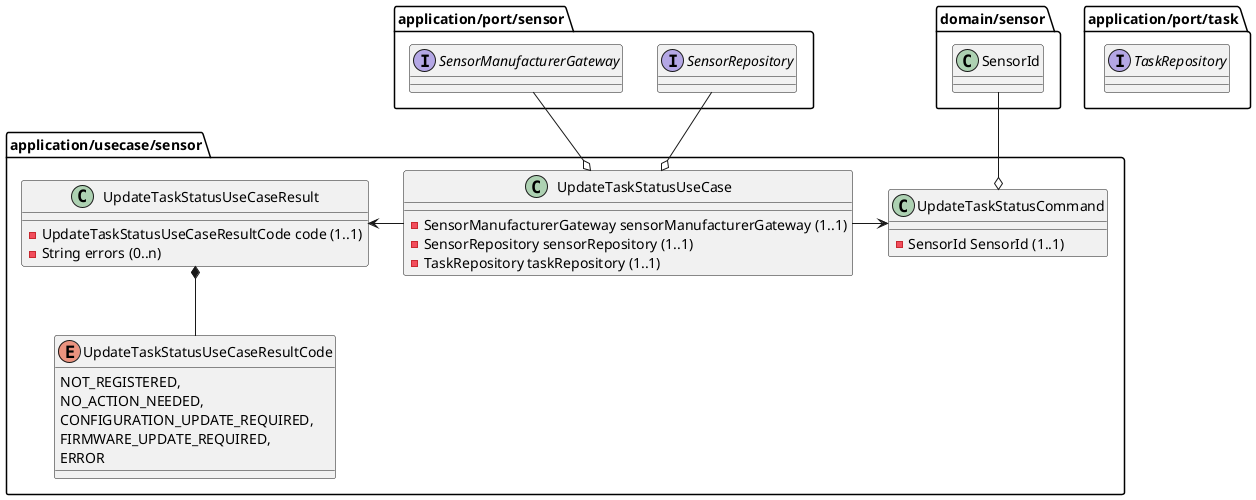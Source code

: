 @startuml

package application/usecase/sensor {
  class UpdateTaskStatusCommand {
    -SensorId SensorId (1..1)
  }

  class UpdateTaskStatusUseCase {
    -SensorManufacturerGateway sensorManufacturerGateway (1..1)
    -SensorRepository sensorRepository (1..1)
    -TaskRepository taskRepository (1..1)
  }

  class UpdateTaskStatusUseCaseResult {
    -UpdateTaskStatusUseCaseResultCode code (1..1)
    -String errors (0..n)
  }

  enum UpdateTaskStatusUseCaseResultCode {
    NOT_REGISTERED,
    NO_ACTION_NEEDED,
    CONFIGURATION_UPDATE_REQUIRED,
    FIRMWARE_UPDATE_REQUIRED,
    ERROR
  }

  UpdateTaskStatusUseCase -right-> UpdateTaskStatusCommand
  UpdateTaskStatusUseCase -left-> UpdateTaskStatusUseCaseResult

  UpdateTaskStatusUseCaseResult *-down- UpdateTaskStatusUseCaseResultCode
}

package application/port/sensor {
    interface SensorManufacturerGateway
    interface SensorRepository
}

package application/port/task {
    interface TaskRepository
}

package domain/sensor {
  class SensorId
}

UpdateTaskStatusCommand o-up- SensorId
UpdateTaskStatusUseCase o-up- SensorManufacturerGateway
UpdateTaskStatusUseCase o-up- SensorRepository
@enduml